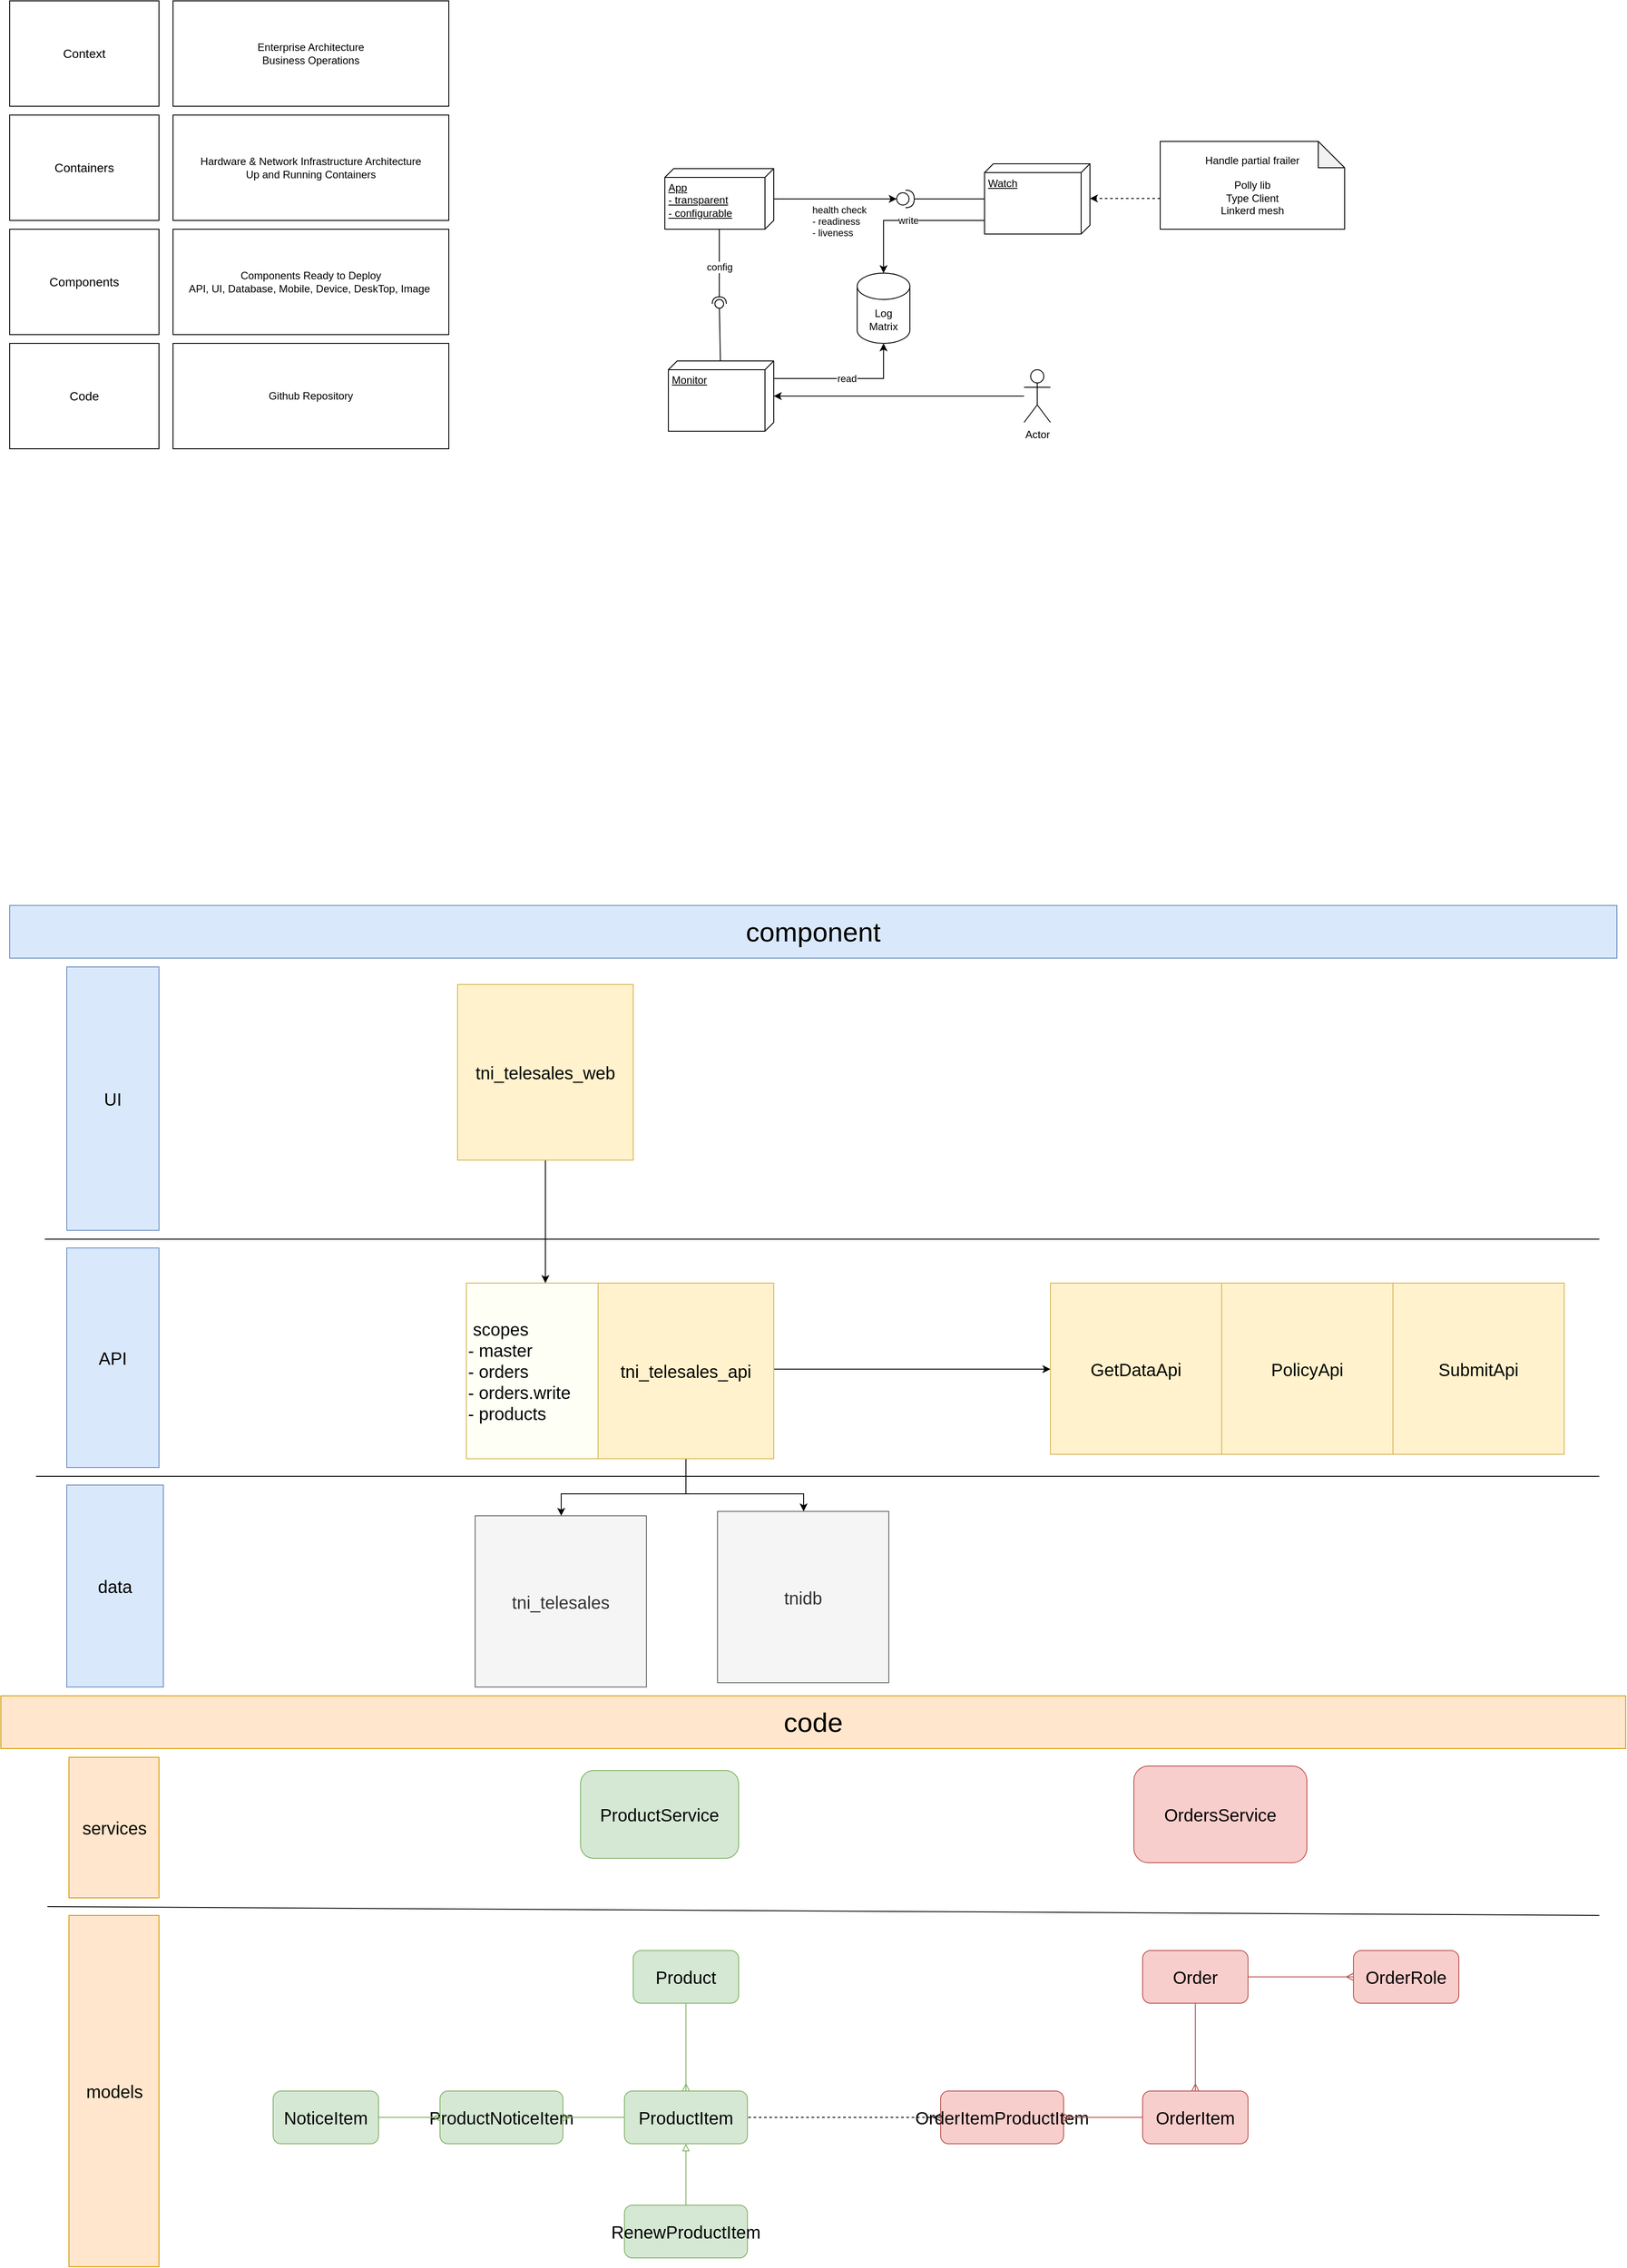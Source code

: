 <mxfile version="21.6.2" type="github">
  <diagram name="หน้า-1" id="UlF-eiUXVz7RwnlS1wyQ">
    <mxGraphModel dx="1761" dy="2903" grid="1" gridSize="10" guides="1" tooltips="1" connect="1" arrows="1" fold="1" page="1" pageScale="1" pageWidth="827" pageHeight="1169" math="0" shadow="0">
      <root>
        <mxCell id="0" />
        <mxCell id="1" parent="0" />
        <mxCell id="E_q2j0-W4uADCQufRSa3-2" value="Product" style="rounded=1;whiteSpace=wrap;html=1;fillColor=#d5e8d4;strokeColor=#82b366;fontSize=20;" parent="1" vertex="1">
          <mxGeometry x="220" y="770" width="120" height="60" as="geometry" />
        </mxCell>
        <mxCell id="E_q2j0-W4uADCQufRSa3-5" style="edgeStyle=orthogonalEdgeStyle;rounded=0;orthogonalLoop=1;jettySize=auto;html=1;endArrow=none;endFill=0;startArrow=ERmany;startFill=0;fillColor=#d5e8d4;strokeColor=#82b366;" parent="1" source="E_q2j0-W4uADCQufRSa3-3" target="E_q2j0-W4uADCQufRSa3-2" edge="1">
          <mxGeometry relative="1" as="geometry" />
        </mxCell>
        <mxCell id="E_q2j0-W4uADCQufRSa3-3" value="ProductItem" style="rounded=1;whiteSpace=wrap;html=1;fillColor=#d5e8d4;strokeColor=#82b366;fontSize=20;" parent="1" vertex="1">
          <mxGeometry x="210" y="930" width="140" height="60" as="geometry" />
        </mxCell>
        <mxCell id="E_q2j0-W4uADCQufRSa3-4" value="RenewProductItem" style="rounded=1;whiteSpace=wrap;html=1;fillColor=#d5e8d4;strokeColor=#82b366;fontSize=20;" parent="1" vertex="1">
          <mxGeometry x="210" y="1060" width="140" height="60" as="geometry" />
        </mxCell>
        <mxCell id="E_q2j0-W4uADCQufRSa3-6" style="edgeStyle=orthogonalEdgeStyle;rounded=0;orthogonalLoop=1;jettySize=auto;html=1;endArrow=block;endFill=0;startArrow=none;startFill=0;fillColor=#d5e8d4;strokeColor=#82b366;" parent="1" source="E_q2j0-W4uADCQufRSa3-4" target="E_q2j0-W4uADCQufRSa3-3" edge="1">
          <mxGeometry relative="1" as="geometry">
            <mxPoint x="290" y="940" as="sourcePoint" />
            <mxPoint x="380" y="860" as="targetPoint" />
            <Array as="points">
              <mxPoint x="280" y="1020" />
              <mxPoint x="280" y="1020" />
            </Array>
          </mxGeometry>
        </mxCell>
        <mxCell id="E_q2j0-W4uADCQufRSa3-7" value="Order" style="rounded=1;whiteSpace=wrap;html=1;fillColor=#f8cecc;strokeColor=#b85450;fontSize=20;" parent="1" vertex="1">
          <mxGeometry x="800" y="770" width="120" height="60" as="geometry" />
        </mxCell>
        <mxCell id="E_q2j0-W4uADCQufRSa3-8" value="OrderItem" style="rounded=1;whiteSpace=wrap;html=1;fillColor=#f8cecc;strokeColor=#b85450;fontSize=20;" parent="1" vertex="1">
          <mxGeometry x="800" y="930" width="120" height="60" as="geometry" />
        </mxCell>
        <mxCell id="E_q2j0-W4uADCQufRSa3-10" style="edgeStyle=orthogonalEdgeStyle;rounded=0;orthogonalLoop=1;jettySize=auto;html=1;endArrow=none;endFill=0;startArrow=ERmany;startFill=0;dashed=1;" parent="1" source="E_q2j0-W4uADCQufRSa3-16" target="E_q2j0-W4uADCQufRSa3-3" edge="1">
          <mxGeometry relative="1" as="geometry">
            <mxPoint x="370" y="1070" as="sourcePoint" />
            <mxPoint x="370" y="1000" as="targetPoint" />
          </mxGeometry>
        </mxCell>
        <mxCell id="E_q2j0-W4uADCQufRSa3-11" style="edgeStyle=orthogonalEdgeStyle;rounded=0;orthogonalLoop=1;jettySize=auto;html=1;endArrow=none;endFill=0;startArrow=ERmany;startFill=0;fillColor=#f8cecc;strokeColor=#b85450;" parent="1" source="E_q2j0-W4uADCQufRSa3-8" target="E_q2j0-W4uADCQufRSa3-7" edge="1">
          <mxGeometry relative="1" as="geometry">
            <mxPoint x="450" y="790" as="sourcePoint" />
            <mxPoint x="450" y="710" as="targetPoint" />
          </mxGeometry>
        </mxCell>
        <mxCell id="E_q2j0-W4uADCQufRSa3-12" value="NoticeItem" style="rounded=1;whiteSpace=wrap;html=1;fillColor=#d5e8d4;strokeColor=#82b366;fontSize=20;" parent="1" vertex="1">
          <mxGeometry x="-190" y="930" width="120" height="60" as="geometry" />
        </mxCell>
        <mxCell id="E_q2j0-W4uADCQufRSa3-16" value="OrderItemProductItem" style="rounded=1;whiteSpace=wrap;html=1;fillColor=#f8cecc;strokeColor=#b85450;fontSize=20;" parent="1" vertex="1">
          <mxGeometry x="570" y="930" width="140" height="60" as="geometry" />
        </mxCell>
        <mxCell id="E_q2j0-W4uADCQufRSa3-17" style="edgeStyle=orthogonalEdgeStyle;rounded=0;orthogonalLoop=1;jettySize=auto;html=1;endArrow=none;endFill=0;startArrow=ERmany;startFill=0;fillColor=#f8cecc;strokeColor=#b85450;" parent="1" source="E_q2j0-W4uADCQufRSa3-16" target="E_q2j0-W4uADCQufRSa3-8" edge="1">
          <mxGeometry relative="1" as="geometry">
            <mxPoint x="870" y="940" as="sourcePoint" />
            <mxPoint x="870" y="860" as="targetPoint" />
          </mxGeometry>
        </mxCell>
        <mxCell id="E_q2j0-W4uADCQufRSa3-18" value="ProductNoticeItem" style="rounded=1;whiteSpace=wrap;html=1;fillColor=#d5e8d4;strokeColor=#82b366;fontSize=20;" parent="1" vertex="1">
          <mxGeometry y="930" width="140" height="60" as="geometry" />
        </mxCell>
        <mxCell id="E_q2j0-W4uADCQufRSa3-19" style="edgeStyle=orthogonalEdgeStyle;rounded=0;orthogonalLoop=1;jettySize=auto;html=1;endArrow=none;endFill=0;startArrow=ERmany;startFill=0;fillColor=#d5e8d4;strokeColor=#82b366;" parent="1" source="E_q2j0-W4uADCQufRSa3-18" target="E_q2j0-W4uADCQufRSa3-3" edge="1">
          <mxGeometry relative="1" as="geometry">
            <mxPoint x="220" y="970" as="sourcePoint" />
            <mxPoint x="130" y="970" as="targetPoint" />
            <Array as="points">
              <mxPoint x="70" y="960" />
            </Array>
          </mxGeometry>
        </mxCell>
        <mxCell id="E_q2j0-W4uADCQufRSa3-20" style="edgeStyle=orthogonalEdgeStyle;rounded=0;orthogonalLoop=1;jettySize=auto;html=1;endArrow=none;endFill=0;startArrow=ERmany;startFill=0;fillColor=#d5e8d4;strokeColor=#82b366;" parent="1" source="E_q2j0-W4uADCQufRSa3-18" target="E_q2j0-W4uADCQufRSa3-12" edge="1">
          <mxGeometry relative="1" as="geometry">
            <mxPoint x="90" y="1070" as="sourcePoint" />
            <mxPoint x="-70" y="960" as="targetPoint" />
            <Array as="points" />
          </mxGeometry>
        </mxCell>
        <mxCell id="HsJcJ7ZprTByXrsruYGj-1" value="OrderRole" style="rounded=1;whiteSpace=wrap;html=1;fillColor=#f8cecc;strokeColor=#b85450;fontSize=20;" parent="1" vertex="1">
          <mxGeometry x="1040" y="770" width="120" height="60" as="geometry" />
        </mxCell>
        <mxCell id="HsJcJ7ZprTByXrsruYGj-2" style="edgeStyle=orthogonalEdgeStyle;rounded=0;orthogonalLoop=1;jettySize=auto;html=1;endArrow=none;endFill=0;startArrow=ERmany;startFill=0;fillColor=#f8cecc;strokeColor=#b85450;" parent="1" source="HsJcJ7ZprTByXrsruYGj-1" target="E_q2j0-W4uADCQufRSa3-7" edge="1">
          <mxGeometry relative="1" as="geometry">
            <mxPoint x="870" y="940" as="sourcePoint" />
            <mxPoint x="870" y="840" as="targetPoint" />
          </mxGeometry>
        </mxCell>
        <mxCell id="ewMh2MggA7eMJWgJc9Aw-1" value="code" style="rounded=0;whiteSpace=wrap;html=1;fillColor=#ffe6cc;strokeColor=#d79b00;fontSize=31;" parent="1" vertex="1">
          <mxGeometry x="-500" y="480" width="1850" height="60" as="geometry" />
        </mxCell>
        <mxCell id="ewMh2MggA7eMJWgJc9Aw-2" value="component" style="rounded=0;whiteSpace=wrap;html=1;fillColor=#dae8fc;strokeColor=#6c8ebf;fontSize=31;" parent="1" vertex="1">
          <mxGeometry x="-490" y="-420" width="1830" height="60" as="geometry" />
        </mxCell>
        <mxCell id="ewMh2MggA7eMJWgJc9Aw-3" value="ProductService" style="rounded=1;whiteSpace=wrap;html=1;fillColor=#d5e8d4;strokeColor=#82b366;fontSize=20;" parent="1" vertex="1">
          <mxGeometry x="160" y="565" width="180" height="100" as="geometry" />
        </mxCell>
        <mxCell id="ewMh2MggA7eMJWgJc9Aw-4" value="OrdersService" style="rounded=1;whiteSpace=wrap;html=1;fillColor=#f8cecc;strokeColor=#b85450;fontSize=20;" parent="1" vertex="1">
          <mxGeometry x="790" y="560" width="197" height="110" as="geometry" />
        </mxCell>
        <mxCell id="ewMh2MggA7eMJWgJc9Aw-5" value="" style="endArrow=none;html=1;rounded=0;" parent="1" edge="1">
          <mxGeometry width="50" height="50" relative="1" as="geometry">
            <mxPoint x="-447" y="720" as="sourcePoint" />
            <mxPoint x="1320" y="730" as="targetPoint" />
          </mxGeometry>
        </mxCell>
        <mxCell id="hBxCbHja6DZnaEhl_VUs-1" style="edgeStyle=orthogonalEdgeStyle;rounded=0;orthogonalLoop=1;jettySize=auto;html=1;" parent="1" source="ewMh2MggA7eMJWgJc9Aw-9" target="hBxCbHja6DZnaEhl_VUs-6" edge="1">
          <mxGeometry relative="1" as="geometry">
            <mxPoint x="510" y="40" as="targetPoint" />
            <Array as="points">
              <mxPoint x="470" y="108" />
              <mxPoint x="470" y="108" />
            </Array>
          </mxGeometry>
        </mxCell>
        <mxCell id="hBxCbHja6DZnaEhl_VUs-3" style="edgeStyle=orthogonalEdgeStyle;rounded=0;orthogonalLoop=1;jettySize=auto;html=1;" parent="1" source="ewMh2MggA7eMJWgJc9Aw-9" target="ktD8zB12mwUcijL4UYMw-1" edge="1">
          <mxGeometry relative="1" as="geometry">
            <Array as="points">
              <mxPoint x="280" y="250" />
              <mxPoint x="138" y="250" />
            </Array>
          </mxGeometry>
        </mxCell>
        <mxCell id="hBxCbHja6DZnaEhl_VUs-4" style="edgeStyle=orthogonalEdgeStyle;rounded=0;orthogonalLoop=1;jettySize=auto;html=1;" parent="1" source="ewMh2MggA7eMJWgJc9Aw-9" target="ktD8zB12mwUcijL4UYMw-2" edge="1">
          <mxGeometry relative="1" as="geometry">
            <Array as="points">
              <mxPoint x="280" y="250" />
              <mxPoint x="414" y="250" />
            </Array>
          </mxGeometry>
        </mxCell>
        <mxCell id="ewMh2MggA7eMJWgJc9Aw-9" value="tni_telesales_api" style="whiteSpace=wrap;html=1;aspect=fixed;fillColor=#fff2cc;strokeColor=#d6b656;fontSize=20;" parent="1" vertex="1">
          <mxGeometry x="180" y="10" width="200" height="200" as="geometry" />
        </mxCell>
        <mxCell id="ewMh2MggA7eMJWgJc9Aw-11" value="services" style="rounded=0;whiteSpace=wrap;html=1;fillColor=#ffe6cc;strokeColor=#d79b00;fontSize=20;" parent="1" vertex="1">
          <mxGeometry x="-422.5" y="550" width="102.5" height="160" as="geometry" />
        </mxCell>
        <mxCell id="ewMh2MggA7eMJWgJc9Aw-12" value="models" style="rounded=0;whiteSpace=wrap;html=1;fillColor=#ffe6cc;strokeColor=#d79b00;fontSize=20;" parent="1" vertex="1">
          <mxGeometry x="-422.5" y="730" width="102.5" height="400" as="geometry" />
        </mxCell>
        <mxCell id="ewMh2MggA7eMJWgJc9Aw-14" value="&lt;div style=&quot;border-color: var(--border-color); font-size: 20px;&quot;&gt;&amp;nbsp;scopes&lt;/div&gt;&lt;div style=&quot;border-color: var(--border-color); font-size: 20px;&quot;&gt;- master&lt;/div&gt;&lt;div style=&quot;border-color: var(--border-color); font-size: 20px;&quot;&gt;- orders&lt;/div&gt;&lt;div style=&quot;border-color: var(--border-color); font-size: 20px;&quot;&gt;- orders.write&lt;/div&gt;&lt;div style=&quot;border-color: var(--border-color); font-size: 20px;&quot;&gt;- products&lt;/div&gt;" style="rounded=0;whiteSpace=wrap;html=1;fillColor=#FEFFF5;fontSize=20;strokeColor=#d6b656;align=left;" parent="1" vertex="1">
          <mxGeometry x="30" y="10" width="150" height="200" as="geometry" />
        </mxCell>
        <mxCell id="ktD8zB12mwUcijL4UYMw-1" value="tni_telesales" style="whiteSpace=wrap;html=1;aspect=fixed;fillColor=#f5f5f5;strokeColor=#666666;fontColor=#333333;fontSize=20;" parent="1" vertex="1">
          <mxGeometry x="40" y="275" width="195" height="195" as="geometry" />
        </mxCell>
        <mxCell id="ktD8zB12mwUcijL4UYMw-2" value="tnidb" style="whiteSpace=wrap;html=1;aspect=fixed;fillColor=#f5f5f5;strokeColor=#666666;fontColor=#333333;fontSize=20;" parent="1" vertex="1">
          <mxGeometry x="316" y="270" width="195" height="195" as="geometry" />
        </mxCell>
        <mxCell id="ktD8zB12mwUcijL4UYMw-3" value="PolicyApi" style="whiteSpace=wrap;html=1;aspect=fixed;fillColor=#fff2cc;strokeColor=#d6b656;fontSize=20;" parent="1" vertex="1">
          <mxGeometry x="890" y="10" width="195" height="195" as="geometry" />
        </mxCell>
        <mxCell id="ktD8zB12mwUcijL4UYMw-4" value="" style="endArrow=none;html=1;rounded=0;" parent="1" edge="1">
          <mxGeometry width="50" height="50" relative="1" as="geometry">
            <mxPoint x="-460" y="230" as="sourcePoint" />
            <mxPoint x="1320" y="230" as="targetPoint" />
          </mxGeometry>
        </mxCell>
        <mxCell id="ktD8zB12mwUcijL4UYMw-5" value="data" style="rounded=0;whiteSpace=wrap;html=1;fillColor=#dae8fc;strokeColor=#6c8ebf;fontSize=20;" parent="1" vertex="1">
          <mxGeometry x="-425" y="240" width="110" height="230" as="geometry" />
        </mxCell>
        <mxCell id="ktD8zB12mwUcijL4UYMw-6" value="API" style="rounded=0;whiteSpace=wrap;html=1;fillColor=#dae8fc;strokeColor=#6c8ebf;fontSize=20;" parent="1" vertex="1">
          <mxGeometry x="-425" y="-30" width="105" height="250" as="geometry" />
        </mxCell>
        <mxCell id="ktD8zB12mwUcijL4UYMw-7" value="" style="endArrow=none;html=1;rounded=0;" parent="1" edge="1">
          <mxGeometry width="50" height="50" relative="1" as="geometry">
            <mxPoint x="-450" y="-40" as="sourcePoint" />
            <mxPoint x="1320" y="-40" as="targetPoint" />
          </mxGeometry>
        </mxCell>
        <mxCell id="hBxCbHja6DZnaEhl_VUs-2" style="edgeStyle=orthogonalEdgeStyle;rounded=0;orthogonalLoop=1;jettySize=auto;html=1;" parent="1" source="ktD8zB12mwUcijL4UYMw-8" target="ewMh2MggA7eMJWgJc9Aw-14" edge="1">
          <mxGeometry relative="1" as="geometry">
            <Array as="points">
              <mxPoint x="105" y="-220" />
            </Array>
          </mxGeometry>
        </mxCell>
        <mxCell id="ktD8zB12mwUcijL4UYMw-8" value="tni_telesales_web" style="whiteSpace=wrap;html=1;aspect=fixed;fillColor=#fff2cc;strokeColor=#d6b656;fontSize=20;" parent="1" vertex="1">
          <mxGeometry x="20" y="-330" width="200" height="200" as="geometry" />
        </mxCell>
        <mxCell id="ktD8zB12mwUcijL4UYMw-9" value="UI" style="rounded=0;whiteSpace=wrap;html=1;fillColor=#dae8fc;strokeColor=#6c8ebf;fontSize=20;" parent="1" vertex="1">
          <mxGeometry x="-425" y="-350" width="105" height="300" as="geometry" />
        </mxCell>
        <mxCell id="hBxCbHja6DZnaEhl_VUs-6" value="GetDataApi" style="whiteSpace=wrap;html=1;aspect=fixed;fillColor=#fff2cc;strokeColor=#d6b656;fontSize=20;" parent="1" vertex="1">
          <mxGeometry x="695" y="10" width="195" height="195" as="geometry" />
        </mxCell>
        <mxCell id="hBxCbHja6DZnaEhl_VUs-7" value="SubmitApi" style="whiteSpace=wrap;html=1;aspect=fixed;fillColor=#fff2cc;strokeColor=#d6b656;fontSize=20;" parent="1" vertex="1">
          <mxGeometry x="1085" y="10" width="195" height="195" as="geometry" />
        </mxCell>
        <mxCell id="48ZIiQU0bEIf2DOtREDY-3" value="Context" style="rounded=0;whiteSpace=wrap;html=1;fontSize=14;" parent="1" vertex="1">
          <mxGeometry x="-490" y="-1450" width="170" height="120" as="geometry" />
        </mxCell>
        <mxCell id="48ZIiQU0bEIf2DOtREDY-4" value="Containers" style="rounded=0;whiteSpace=wrap;html=1;fontSize=14;" parent="1" vertex="1">
          <mxGeometry x="-490" y="-1320" width="170" height="120" as="geometry" />
        </mxCell>
        <mxCell id="48ZIiQU0bEIf2DOtREDY-5" value="Components" style="rounded=0;whiteSpace=wrap;html=1;fontSize=14;" parent="1" vertex="1">
          <mxGeometry x="-490" y="-1190" width="170" height="120" as="geometry" />
        </mxCell>
        <mxCell id="48ZIiQU0bEIf2DOtREDY-6" value="Code" style="rounded=0;whiteSpace=wrap;html=1;fontSize=14;" parent="1" vertex="1">
          <mxGeometry x="-490" y="-1060" width="170" height="120" as="geometry" />
        </mxCell>
        <mxCell id="48ZIiQU0bEIf2DOtREDY-7" value="Enterprise Architecture&lt;br&gt;Business Operations" style="rounded=0;whiteSpace=wrap;html=1;" parent="1" vertex="1">
          <mxGeometry x="-304" y="-1450" width="314" height="120" as="geometry" />
        </mxCell>
        <mxCell id="48ZIiQU0bEIf2DOtREDY-8" value="Hardware &amp;amp; Network Infrastructure Architecture&lt;br&gt;Up and Running Containers" style="rounded=0;whiteSpace=wrap;html=1;" parent="1" vertex="1">
          <mxGeometry x="-304" y="-1320" width="314" height="120" as="geometry" />
        </mxCell>
        <mxCell id="48ZIiQU0bEIf2DOtREDY-9" value="Components Ready to Deploy&lt;br&gt;API, UI, Database, Mobile, Device, DeskTop, Image&amp;nbsp;" style="rounded=0;whiteSpace=wrap;html=1;" parent="1" vertex="1">
          <mxGeometry x="-304" y="-1190" width="314" height="120" as="geometry" />
        </mxCell>
        <mxCell id="48ZIiQU0bEIf2DOtREDY-10" value="Github Repository" style="rounded=0;whiteSpace=wrap;html=1;" parent="1" vertex="1">
          <mxGeometry x="-304" y="-1060" width="314" height="120" as="geometry" />
        </mxCell>
        <mxCell id="xb22m2wRmIAnjBOvWS0P-1" value="App&lt;br&gt;- transparent&lt;br style=&quot;border-color: var(--border-color);&quot;&gt;- configurable" style="verticalAlign=top;align=left;spacingTop=8;spacingLeft=2;spacingRight=12;shape=cube;size=10;direction=south;fontStyle=4;html=1;whiteSpace=wrap;" vertex="1" parent="1">
          <mxGeometry x="256" y="-1259" width="124" height="69" as="geometry" />
        </mxCell>
        <mxCell id="xb22m2wRmIAnjBOvWS0P-20" style="edgeStyle=orthogonalEdgeStyle;rounded=0;orthogonalLoop=1;jettySize=auto;html=1;endArrow=none;endFill=0;" edge="1" parent="1" source="xb22m2wRmIAnjBOvWS0P-13" target="xb22m2wRmIAnjBOvWS0P-15">
          <mxGeometry relative="1" as="geometry" />
        </mxCell>
        <mxCell id="xb22m2wRmIAnjBOvWS0P-13" value="" style="shape=providedRequiredInterface;html=1;verticalLabelPosition=bottom;sketch=0;" vertex="1" parent="1">
          <mxGeometry x="520" y="-1234.5" width="20" height="20" as="geometry" />
        </mxCell>
        <mxCell id="xb22m2wRmIAnjBOvWS0P-14" value="health check&lt;br&gt;- readiness&lt;br&gt;- liveness" style="edgeStyle=orthogonalEdgeStyle;rounded=0;orthogonalLoop=1;jettySize=auto;html=1;align=left;" edge="1" parent="1" source="xb22m2wRmIAnjBOvWS0P-1" target="xb22m2wRmIAnjBOvWS0P-13">
          <mxGeometry x="-0.412" y="-25" relative="1" as="geometry">
            <mxPoint x="1" as="offset" />
          </mxGeometry>
        </mxCell>
        <mxCell id="xb22m2wRmIAnjBOvWS0P-32" value="write" style="edgeStyle=orthogonalEdgeStyle;rounded=0;orthogonalLoop=1;jettySize=auto;html=1;" edge="1" parent="1" source="xb22m2wRmIAnjBOvWS0P-15" target="xb22m2wRmIAnjBOvWS0P-31">
          <mxGeometry relative="1" as="geometry">
            <Array as="points">
              <mxPoint x="505" y="-1200" />
            </Array>
          </mxGeometry>
        </mxCell>
        <mxCell id="xb22m2wRmIAnjBOvWS0P-15" value="Watch&lt;br&gt;" style="verticalAlign=top;align=left;spacingTop=8;spacingLeft=2;spacingRight=12;shape=cube;size=10;direction=south;fontStyle=4;html=1;whiteSpace=wrap;" vertex="1" parent="1">
          <mxGeometry x="620" y="-1264.5" width="120" height="80" as="geometry" />
        </mxCell>
        <mxCell id="xb22m2wRmIAnjBOvWS0P-18" value="" style="ellipse;whiteSpace=wrap;html=1;align=center;aspect=fixed;fillColor=none;strokeColor=none;resizable=0;perimeter=centerPerimeter;rotatable=0;allowArrows=0;points=[];outlineConnect=1;" vertex="1" parent="1">
          <mxGeometry x="525" y="-1250" width="10" height="10" as="geometry" />
        </mxCell>
        <mxCell id="xb22m2wRmIAnjBOvWS0P-30" style="edgeStyle=orthogonalEdgeStyle;rounded=0;orthogonalLoop=1;jettySize=auto;html=1;" edge="1" parent="1" source="xb22m2wRmIAnjBOvWS0P-21" target="xb22m2wRmIAnjBOvWS0P-26">
          <mxGeometry relative="1" as="geometry" />
        </mxCell>
        <mxCell id="xb22m2wRmIAnjBOvWS0P-21" value="Actor" style="shape=umlActor;verticalLabelPosition=bottom;verticalAlign=top;html=1;" vertex="1" parent="1">
          <mxGeometry x="665" y="-1030" width="30" height="60" as="geometry" />
        </mxCell>
        <mxCell id="xb22m2wRmIAnjBOvWS0P-25" style="edgeStyle=orthogonalEdgeStyle;rounded=0;orthogonalLoop=1;jettySize=auto;html=1;dashed=1;" edge="1" parent="1" source="xb22m2wRmIAnjBOvWS0P-24" target="xb22m2wRmIAnjBOvWS0P-15">
          <mxGeometry relative="1" as="geometry">
            <Array as="points">
              <mxPoint x="810" y="-1225" />
              <mxPoint x="810" y="-1225" />
            </Array>
          </mxGeometry>
        </mxCell>
        <mxCell id="xb22m2wRmIAnjBOvWS0P-24" value="Handle partial frailer&lt;br&gt;&lt;br&gt;Polly lib&lt;br&gt;Type Client&lt;br&gt;Linkerd mesh" style="shape=note;whiteSpace=wrap;html=1;backgroundOutline=1;darkOpacity=0.05;" vertex="1" parent="1">
          <mxGeometry x="820" y="-1290" width="210" height="100" as="geometry" />
        </mxCell>
        <mxCell id="xb22m2wRmIAnjBOvWS0P-33" value="read" style="edgeStyle=orthogonalEdgeStyle;rounded=0;orthogonalLoop=1;jettySize=auto;html=1;" edge="1" parent="1" source="xb22m2wRmIAnjBOvWS0P-26" target="xb22m2wRmIAnjBOvWS0P-31">
          <mxGeometry relative="1" as="geometry">
            <mxPoint x="369.999" y="-990.06" as="sourcePoint" />
            <mxPoint x="494.94" y="-1030.001" as="targetPoint" />
            <Array as="points">
              <mxPoint x="505" y="-1020" />
            </Array>
          </mxGeometry>
        </mxCell>
        <mxCell id="xb22m2wRmIAnjBOvWS0P-26" value="Monitor" style="verticalAlign=top;align=left;spacingTop=8;spacingLeft=2;spacingRight=12;shape=cube;size=10;direction=south;fontStyle=4;html=1;whiteSpace=wrap;" vertex="1" parent="1">
          <mxGeometry x="260" y="-1040" width="120" height="80" as="geometry" />
        </mxCell>
        <mxCell id="xb22m2wRmIAnjBOvWS0P-27" value="config" style="rounded=0;orthogonalLoop=1;jettySize=auto;html=1;endArrow=halfCircle;endFill=0;endSize=6;strokeWidth=1;sketch=0;" edge="1" target="xb22m2wRmIAnjBOvWS0P-29" parent="1" source="xb22m2wRmIAnjBOvWS0P-1">
          <mxGeometry x="328" y="-1110" width="10" height="10" as="geometry" />
        </mxCell>
        <mxCell id="xb22m2wRmIAnjBOvWS0P-28" value="" style="rounded=0;orthogonalLoop=1;jettySize=auto;html=1;endArrow=oval;endFill=0;sketch=0;sourcePerimeterSpacing=0;targetPerimeterSpacing=0;endSize=10;" edge="1" target="xb22m2wRmIAnjBOvWS0P-29" parent="1" source="xb22m2wRmIAnjBOvWS0P-26">
          <mxGeometry relative="1" as="geometry">
            <mxPoint x="298" y="-1105" as="sourcePoint" />
          </mxGeometry>
        </mxCell>
        <mxCell id="xb22m2wRmIAnjBOvWS0P-29" value="" style="ellipse;whiteSpace=wrap;html=1;align=center;aspect=fixed;fillColor=none;strokeColor=none;resizable=0;perimeter=centerPerimeter;rotatable=0;allowArrows=0;points=[];outlineConnect=1;" vertex="1" parent="1">
          <mxGeometry x="313" y="-1110" width="10" height="10" as="geometry" />
        </mxCell>
        <mxCell id="xb22m2wRmIAnjBOvWS0P-31" value="Log&lt;br&gt;Matrix" style="shape=cylinder3;whiteSpace=wrap;html=1;boundedLbl=1;backgroundOutline=1;size=15;" vertex="1" parent="1">
          <mxGeometry x="475" y="-1140" width="60" height="80" as="geometry" />
        </mxCell>
      </root>
    </mxGraphModel>
  </diagram>
</mxfile>
